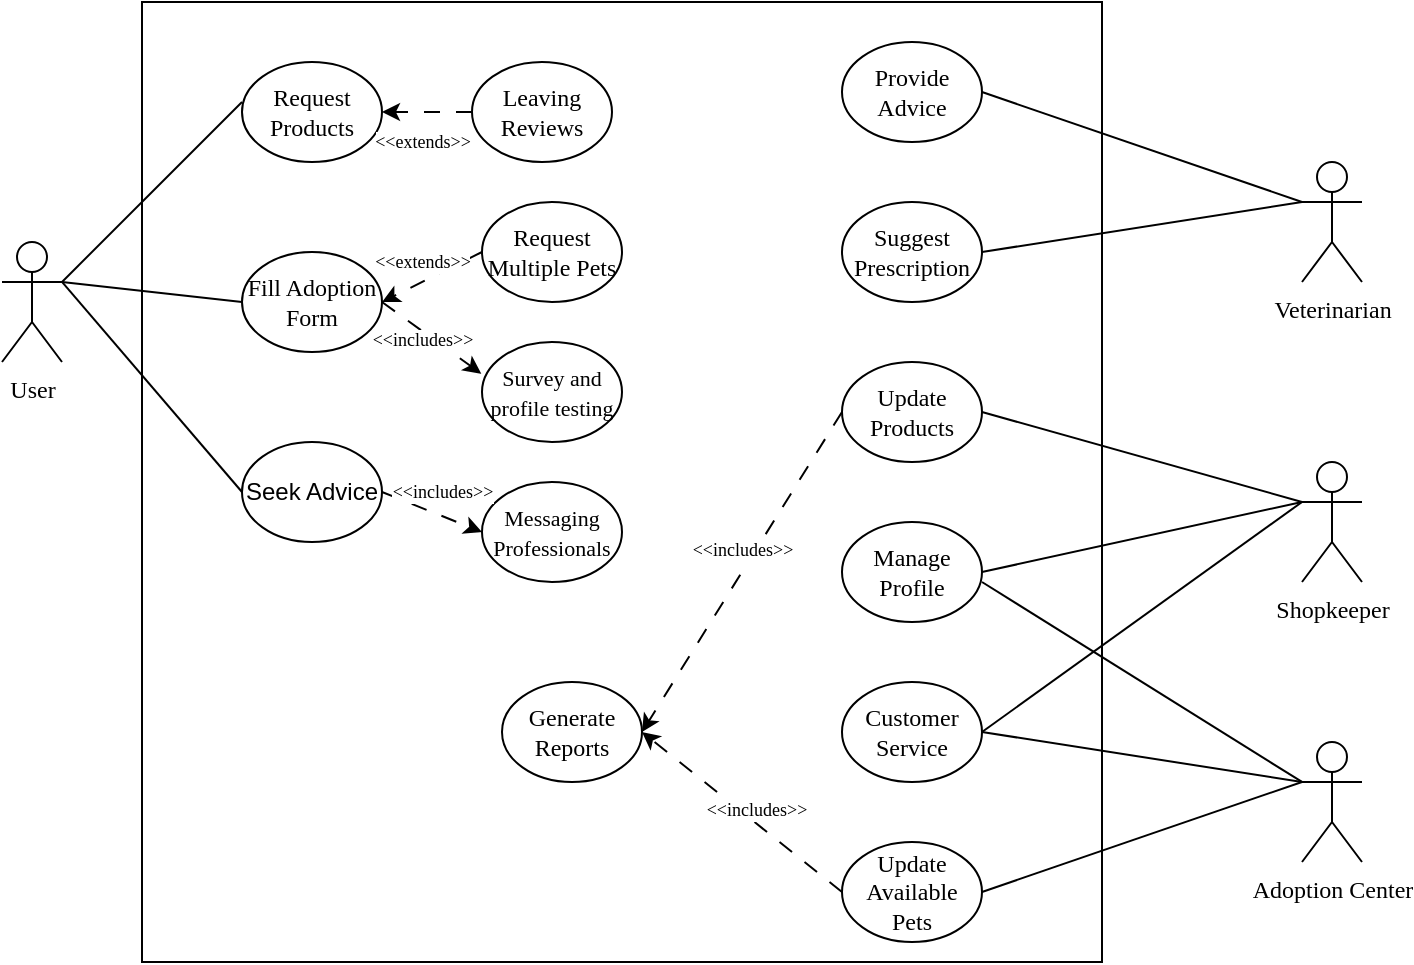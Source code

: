 <mxfile>
    <diagram name="Page-1" id="e1Xt5vmfcbrQQM0qIg7f">
        <mxGraphModel dx="1231" dy="1067" grid="1" gridSize="10" guides="1" tooltips="1" connect="1" arrows="1" fold="1" page="1" pageScale="1" pageWidth="850" pageHeight="1100" math="0" shadow="0">
            <root>
                <mxCell id="0"/>
                <mxCell id="1" parent="0"/>
                <mxCell id="g2YyOXXaLxcl_CLIcowX-1" value="&lt;font face=&quot;Times New Roman&quot;&gt;User&lt;/font&gt;" style="shape=umlActor;verticalLabelPosition=bottom;verticalAlign=top;html=1;outlineConnect=0;" parent="1" vertex="1">
                    <mxGeometry x="120" y="340" width="30" height="60" as="geometry"/>
                </mxCell>
                <mxCell id="g2YyOXXaLxcl_CLIcowX-2" value="" style="whiteSpace=wrap;html=1;aspect=fixed;fillColor=none;" parent="1" vertex="1">
                    <mxGeometry x="190" y="220" width="480" height="480" as="geometry"/>
                </mxCell>
                <mxCell id="g2YyOXXaLxcl_CLIcowX-4" value="&lt;font face=&quot;Times New Roman&quot;&gt;Request Products&lt;/font&gt;" style="ellipse;whiteSpace=wrap;html=1;" parent="1" vertex="1">
                    <mxGeometry x="240" y="250" width="70" height="50" as="geometry"/>
                </mxCell>
                <mxCell id="g2YyOXXaLxcl_CLIcowX-5" value="&lt;font face=&quot;Times New Roman&quot;&gt;Fill Adoption Form&lt;/font&gt;" style="ellipse;whiteSpace=wrap;html=1;" parent="1" vertex="1">
                    <mxGeometry x="240" y="345" width="70" height="50" as="geometry"/>
                </mxCell>
                <mxCell id="g2YyOXXaLxcl_CLIcowX-6" value="Seek Advice" style="ellipse;whiteSpace=wrap;html=1;" parent="1" vertex="1">
                    <mxGeometry x="240" y="440" width="70" height="50" as="geometry"/>
                </mxCell>
                <mxCell id="g2YyOXXaLxcl_CLIcowX-7" value="" style="endArrow=none;html=1;rounded=0;exitX=1;exitY=0.333;exitDx=0;exitDy=0;exitPerimeter=0;" parent="1" source="g2YyOXXaLxcl_CLIcowX-1" edge="1">
                    <mxGeometry width="50" height="50" relative="1" as="geometry">
                        <mxPoint x="400" y="430" as="sourcePoint"/>
                        <mxPoint x="240" y="270" as="targetPoint"/>
                    </mxGeometry>
                </mxCell>
                <mxCell id="g2YyOXXaLxcl_CLIcowX-8" value="" style="endArrow=none;html=1;rounded=0;entryX=0;entryY=0.5;entryDx=0;entryDy=0;exitX=1;exitY=0.333;exitDx=0;exitDy=0;exitPerimeter=0;" parent="1" source="g2YyOXXaLxcl_CLIcowX-1" target="g2YyOXXaLxcl_CLIcowX-5" edge="1">
                    <mxGeometry width="50" height="50" relative="1" as="geometry">
                        <mxPoint x="150" y="340" as="sourcePoint"/>
                        <mxPoint x="250" y="280" as="targetPoint"/>
                    </mxGeometry>
                </mxCell>
                <mxCell id="g2YyOXXaLxcl_CLIcowX-9" value="" style="endArrow=none;html=1;rounded=0;entryX=0;entryY=0.5;entryDx=0;entryDy=0;exitX=1;exitY=0.333;exitDx=0;exitDy=0;exitPerimeter=0;" parent="1" source="g2YyOXXaLxcl_CLIcowX-1" target="g2YyOXXaLxcl_CLIcowX-6" edge="1">
                    <mxGeometry width="50" height="50" relative="1" as="geometry">
                        <mxPoint x="150" y="340" as="sourcePoint"/>
                        <mxPoint x="260" y="290" as="targetPoint"/>
                    </mxGeometry>
                </mxCell>
                <mxCell id="g2YyOXXaLxcl_CLIcowX-10" value="&lt;font face=&quot;Times New Roman&quot;&gt;Leaving Reviews&lt;/font&gt;" style="ellipse;whiteSpace=wrap;html=1;" parent="1" vertex="1">
                    <mxGeometry x="355" y="250" width="70" height="50" as="geometry"/>
                </mxCell>
                <mxCell id="g2YyOXXaLxcl_CLIcowX-11" value="&lt;font face=&quot;Times New Roman&quot;&gt;Request Multiple Pets&lt;/font&gt;" style="ellipse;whiteSpace=wrap;html=1;" parent="1" vertex="1">
                    <mxGeometry x="360" y="320" width="70" height="50" as="geometry"/>
                </mxCell>
                <mxCell id="g2YyOXXaLxcl_CLIcowX-12" value="&lt;font style=&quot;font-size: 11px;&quot; face=&quot;Times New Roman&quot;&gt;&lt;font style=&quot;font-size: 11px;&quot;&gt;Survey &lt;/font&gt;&lt;span style=&quot;&quot;&gt;and profile testing&lt;/span&gt;&lt;/font&gt;" style="ellipse;whiteSpace=wrap;html=1;" parent="1" vertex="1">
                    <mxGeometry x="360" y="390" width="70" height="50" as="geometry"/>
                </mxCell>
                <mxCell id="g2YyOXXaLxcl_CLIcowX-13" value="&lt;font style=&quot;font-size: 11px;&quot; face=&quot;Times New Roman&quot;&gt;Messaging Professionals&lt;/font&gt;" style="ellipse;whiteSpace=wrap;html=1;" parent="1" vertex="1">
                    <mxGeometry x="360" y="460" width="70" height="50" as="geometry"/>
                </mxCell>
                <mxCell id="g2YyOXXaLxcl_CLIcowX-22" value="&lt;font face=&quot;Times New Roman&quot;&gt;Veterinarian&lt;/font&gt;" style="shape=umlActor;verticalLabelPosition=bottom;verticalAlign=top;html=1;outlineConnect=0;" parent="1" vertex="1">
                    <mxGeometry x="770" y="300" width="30" height="60" as="geometry"/>
                </mxCell>
                <mxCell id="g2YyOXXaLxcl_CLIcowX-24" value="&lt;font face=&quot;Times New Roman&quot;&gt;Shopkeeper&lt;/font&gt;" style="shape=umlActor;verticalLabelPosition=bottom;verticalAlign=top;html=1;outlineConnect=0;" parent="1" vertex="1">
                    <mxGeometry x="770" y="450" width="30" height="60" as="geometry"/>
                </mxCell>
                <mxCell id="g2YyOXXaLxcl_CLIcowX-25" value="&lt;font face=&quot;Times New Roman&quot;&gt;Adoption Center&lt;/font&gt;" style="shape=umlActor;verticalLabelPosition=bottom;verticalAlign=top;html=1;outlineConnect=0;" parent="1" vertex="1">
                    <mxGeometry x="770" y="590" width="30" height="60" as="geometry"/>
                </mxCell>
                <mxCell id="g2YyOXXaLxcl_CLIcowX-26" value="&lt;font face=&quot;Times New Roman&quot;&gt;Provide Advice&lt;/font&gt;" style="ellipse;whiteSpace=wrap;html=1;" parent="1" vertex="1">
                    <mxGeometry x="540" y="240" width="70" height="50" as="geometry"/>
                </mxCell>
                <mxCell id="g2YyOXXaLxcl_CLIcowX-27" value="&lt;font face=&quot;Times New Roman&quot;&gt;Suggest Prescription&lt;/font&gt;" style="ellipse;whiteSpace=wrap;html=1;" parent="1" vertex="1">
                    <mxGeometry x="540" y="320" width="70" height="50" as="geometry"/>
                </mxCell>
                <mxCell id="g2YyOXXaLxcl_CLIcowX-28" value="&lt;font face=&quot;Times New Roman&quot;&gt;Update Products&lt;/font&gt;" style="ellipse;whiteSpace=wrap;html=1;" parent="1" vertex="1">
                    <mxGeometry x="540" y="400" width="70" height="50" as="geometry"/>
                </mxCell>
                <mxCell id="g2YyOXXaLxcl_CLIcowX-29" value="&lt;font face=&quot;Times New Roman&quot;&gt;Manage Profile&lt;/font&gt;" style="ellipse;whiteSpace=wrap;html=1;" parent="1" vertex="1">
                    <mxGeometry x="540" y="480" width="70" height="50" as="geometry"/>
                </mxCell>
                <mxCell id="g2YyOXXaLxcl_CLIcowX-30" value="&lt;font face=&quot;Times New Roman&quot;&gt;Customer Service&lt;/font&gt;" style="ellipse;whiteSpace=wrap;html=1;" parent="1" vertex="1">
                    <mxGeometry x="540" y="560" width="70" height="50" as="geometry"/>
                </mxCell>
                <mxCell id="g2YyOXXaLxcl_CLIcowX-31" value="&lt;font face=&quot;Times New Roman&quot;&gt;Update Available Pets&lt;/font&gt;" style="ellipse;whiteSpace=wrap;html=1;" parent="1" vertex="1">
                    <mxGeometry x="540" y="640" width="70" height="50" as="geometry"/>
                </mxCell>
                <mxCell id="g2YyOXXaLxcl_CLIcowX-32" value="" style="endArrow=none;html=1;rounded=0;exitX=0;exitY=0.333;exitDx=0;exitDy=0;exitPerimeter=0;entryX=1;entryY=0.5;entryDx=0;entryDy=0;" parent="1" source="g2YyOXXaLxcl_CLIcowX-22" target="g2YyOXXaLxcl_CLIcowX-26" edge="1">
                    <mxGeometry width="50" height="50" relative="1" as="geometry">
                        <mxPoint x="160" y="370" as="sourcePoint"/>
                        <mxPoint x="250" y="280" as="targetPoint"/>
                    </mxGeometry>
                </mxCell>
                <mxCell id="g2YyOXXaLxcl_CLIcowX-34" value="" style="endArrow=none;html=1;rounded=0;exitX=0;exitY=0.333;exitDx=0;exitDy=0;exitPerimeter=0;entryX=1;entryY=0.5;entryDx=0;entryDy=0;" parent="1" source="g2YyOXXaLxcl_CLIcowX-22" target="g2YyOXXaLxcl_CLIcowX-27" edge="1">
                    <mxGeometry width="50" height="50" relative="1" as="geometry">
                        <mxPoint x="780" y="330" as="sourcePoint"/>
                        <mxPoint x="620" y="275" as="targetPoint"/>
                    </mxGeometry>
                </mxCell>
                <mxCell id="g2YyOXXaLxcl_CLIcowX-35" value="" style="endArrow=none;html=1;rounded=0;exitX=0;exitY=0.333;exitDx=0;exitDy=0;exitPerimeter=0;entryX=1;entryY=0.5;entryDx=0;entryDy=0;" parent="1" source="g2YyOXXaLxcl_CLIcowX-24" target="g2YyOXXaLxcl_CLIcowX-28" edge="1">
                    <mxGeometry width="50" height="50" relative="1" as="geometry">
                        <mxPoint x="790" y="340" as="sourcePoint"/>
                        <mxPoint x="630" y="285" as="targetPoint"/>
                    </mxGeometry>
                </mxCell>
                <mxCell id="g2YyOXXaLxcl_CLIcowX-36" value="" style="endArrow=none;html=1;rounded=0;exitX=0;exitY=0.333;exitDx=0;exitDy=0;exitPerimeter=0;entryX=1;entryY=0.5;entryDx=0;entryDy=0;" parent="1" source="g2YyOXXaLxcl_CLIcowX-24" target="g2YyOXXaLxcl_CLIcowX-29" edge="1">
                    <mxGeometry width="50" height="50" relative="1" as="geometry">
                        <mxPoint x="800" y="350" as="sourcePoint"/>
                        <mxPoint x="640" y="295" as="targetPoint"/>
                    </mxGeometry>
                </mxCell>
                <mxCell id="g2YyOXXaLxcl_CLIcowX-37" value="" style="endArrow=none;html=1;rounded=0;entryX=1;entryY=0.5;entryDx=0;entryDy=0;" parent="1" target="g2YyOXXaLxcl_CLIcowX-30" edge="1">
                    <mxGeometry width="50" height="50" relative="1" as="geometry">
                        <mxPoint x="770" y="470" as="sourcePoint"/>
                        <mxPoint x="650" y="305" as="targetPoint"/>
                    </mxGeometry>
                </mxCell>
                <mxCell id="g2YyOXXaLxcl_CLIcowX-38" value="" style="endArrow=none;html=1;rounded=0;exitX=0;exitY=0.333;exitDx=0;exitDy=0;exitPerimeter=0;entryX=1;entryY=0.6;entryDx=0;entryDy=0;entryPerimeter=0;" parent="1" source="g2YyOXXaLxcl_CLIcowX-25" target="g2YyOXXaLxcl_CLIcowX-29" edge="1">
                    <mxGeometry width="50" height="50" relative="1" as="geometry">
                        <mxPoint x="820" y="370" as="sourcePoint"/>
                        <mxPoint x="610" y="500" as="targetPoint"/>
                    </mxGeometry>
                </mxCell>
                <mxCell id="g2YyOXXaLxcl_CLIcowX-39" value="" style="endArrow=none;html=1;rounded=0;exitX=0;exitY=0.333;exitDx=0;exitDy=0;exitPerimeter=0;entryX=1;entryY=0.5;entryDx=0;entryDy=0;" parent="1" source="g2YyOXXaLxcl_CLIcowX-25" target="g2YyOXXaLxcl_CLIcowX-30" edge="1">
                    <mxGeometry width="50" height="50" relative="1" as="geometry">
                        <mxPoint x="830" y="380" as="sourcePoint"/>
                        <mxPoint x="670" y="325" as="targetPoint"/>
                    </mxGeometry>
                </mxCell>
                <mxCell id="g2YyOXXaLxcl_CLIcowX-40" value="" style="endArrow=none;html=1;rounded=0;entryX=1;entryY=0.5;entryDx=0;entryDy=0;" parent="1" target="g2YyOXXaLxcl_CLIcowX-31" edge="1">
                    <mxGeometry width="50" height="50" relative="1" as="geometry">
                        <mxPoint x="770" y="610" as="sourcePoint"/>
                        <mxPoint x="680" y="335" as="targetPoint"/>
                    </mxGeometry>
                </mxCell>
                <mxCell id="g2YyOXXaLxcl_CLIcowX-41" value="&lt;font face=&quot;Times New Roman&quot;&gt;Generate Reports&lt;/font&gt;" style="ellipse;whiteSpace=wrap;html=1;" parent="1" vertex="1">
                    <mxGeometry x="370" y="560" width="70" height="50" as="geometry"/>
                </mxCell>
                <mxCell id="2" value="&amp;lt;&amp;lt;extends&amp;gt;&amp;gt;" style="endArrow=classic;html=1;dashed=1;dashPattern=8 8;fontFamily=Times New Roman;entryX=1;entryY=0.5;entryDx=0;entryDy=0;exitX=0;exitY=0.5;exitDx=0;exitDy=0;fontSize=9;" edge="1" parent="1" source="g2YyOXXaLxcl_CLIcowX-10" target="g2YyOXXaLxcl_CLIcowX-4">
                    <mxGeometry x="0.111" y="15" width="50" height="50" relative="1" as="geometry">
                        <mxPoint x="360" y="207.32" as="sourcePoint"/>
                        <mxPoint x="394.645" y="159.998" as="targetPoint"/>
                        <mxPoint as="offset"/>
                    </mxGeometry>
                </mxCell>
                <mxCell id="3" value="&amp;lt;&amp;lt;includes&amp;gt;&amp;gt;" style="endArrow=classic;html=1;dashed=1;dashPattern=8 8;fontFamily=Times New Roman;entryX=-0.005;entryY=0.317;entryDx=0;entryDy=0;exitX=1;exitY=0.5;exitDx=0;exitDy=0;fontSize=9;entryPerimeter=0;" edge="1" parent="1" source="g2YyOXXaLxcl_CLIcowX-5" target="g2YyOXXaLxcl_CLIcowX-12">
                    <mxGeometry x="-0.088" y="-5" width="50" height="50" relative="1" as="geometry">
                        <mxPoint x="365" y="285" as="sourcePoint"/>
                        <mxPoint x="320" y="285" as="targetPoint"/>
                        <mxPoint y="-1" as="offset"/>
                    </mxGeometry>
                </mxCell>
                <mxCell id="4" value="&amp;lt;&amp;lt;extends&amp;gt;&amp;gt;" style="endArrow=classic;html=1;dashed=1;dashPattern=8 8;fontFamily=Times New Roman;entryX=1;entryY=0.5;entryDx=0;entryDy=0;exitX=0;exitY=0.5;exitDx=0;exitDy=0;fontSize=9;" edge="1" parent="1" source="g2YyOXXaLxcl_CLIcowX-11" target="g2YyOXXaLxcl_CLIcowX-5">
                    <mxGeometry x="0.04" y="-9" width="50" height="50" relative="1" as="geometry">
                        <mxPoint x="365" y="285" as="sourcePoint"/>
                        <mxPoint x="320" y="285" as="targetPoint"/>
                        <mxPoint as="offset"/>
                    </mxGeometry>
                </mxCell>
                <mxCell id="5" value="&amp;lt;&amp;lt;includes&amp;gt;&amp;gt;" style="endArrow=classic;html=1;dashed=1;dashPattern=8 8;fontFamily=Times New Roman;entryX=0;entryY=0.5;entryDx=0;entryDy=0;exitX=1;exitY=0.5;exitDx=0;exitDy=0;fontSize=9;" edge="1" parent="1" source="g2YyOXXaLxcl_CLIcowX-6" target="g2YyOXXaLxcl_CLIcowX-13">
                    <mxGeometry x="0.035" y="11" width="50" height="50" relative="1" as="geometry">
                        <mxPoint x="320.0" y="380" as="sourcePoint"/>
                        <mxPoint x="369.65" y="415.85" as="targetPoint"/>
                        <mxPoint as="offset"/>
                    </mxGeometry>
                </mxCell>
                <mxCell id="6" value="&amp;lt;&amp;lt;includes&amp;gt;&amp;gt;" style="endArrow=classic;html=1;dashed=1;dashPattern=8 8;fontFamily=Times New Roman;entryX=1;entryY=0.5;entryDx=0;entryDy=0;exitX=0;exitY=0.5;exitDx=0;exitDy=0;fontSize=9;" edge="1" parent="1" source="g2YyOXXaLxcl_CLIcowX-28" target="g2YyOXXaLxcl_CLIcowX-41">
                    <mxGeometry x="-0.088" y="-5" width="50" height="50" relative="1" as="geometry">
                        <mxPoint x="490.35" y="530" as="sourcePoint"/>
                        <mxPoint x="540" y="565.85" as="targetPoint"/>
                        <mxPoint y="-1" as="offset"/>
                    </mxGeometry>
                </mxCell>
                <mxCell id="7" value="&amp;lt;&amp;lt;includes&amp;gt;&amp;gt;" style="endArrow=classic;html=1;dashed=1;dashPattern=8 8;fontFamily=Times New Roman;entryX=1;entryY=0.5;entryDx=0;entryDy=0;exitX=0;exitY=0.5;exitDx=0;exitDy=0;fontSize=9;" edge="1" parent="1" source="g2YyOXXaLxcl_CLIcowX-31" target="g2YyOXXaLxcl_CLIcowX-41">
                    <mxGeometry x="-0.088" y="-5" width="50" height="50" relative="1" as="geometry">
                        <mxPoint x="550" y="435" as="sourcePoint"/>
                        <mxPoint x="450.0" y="595" as="targetPoint"/>
                        <mxPoint y="-1" as="offset"/>
                    </mxGeometry>
                </mxCell>
            </root>
        </mxGraphModel>
    </diagram>
</mxfile>